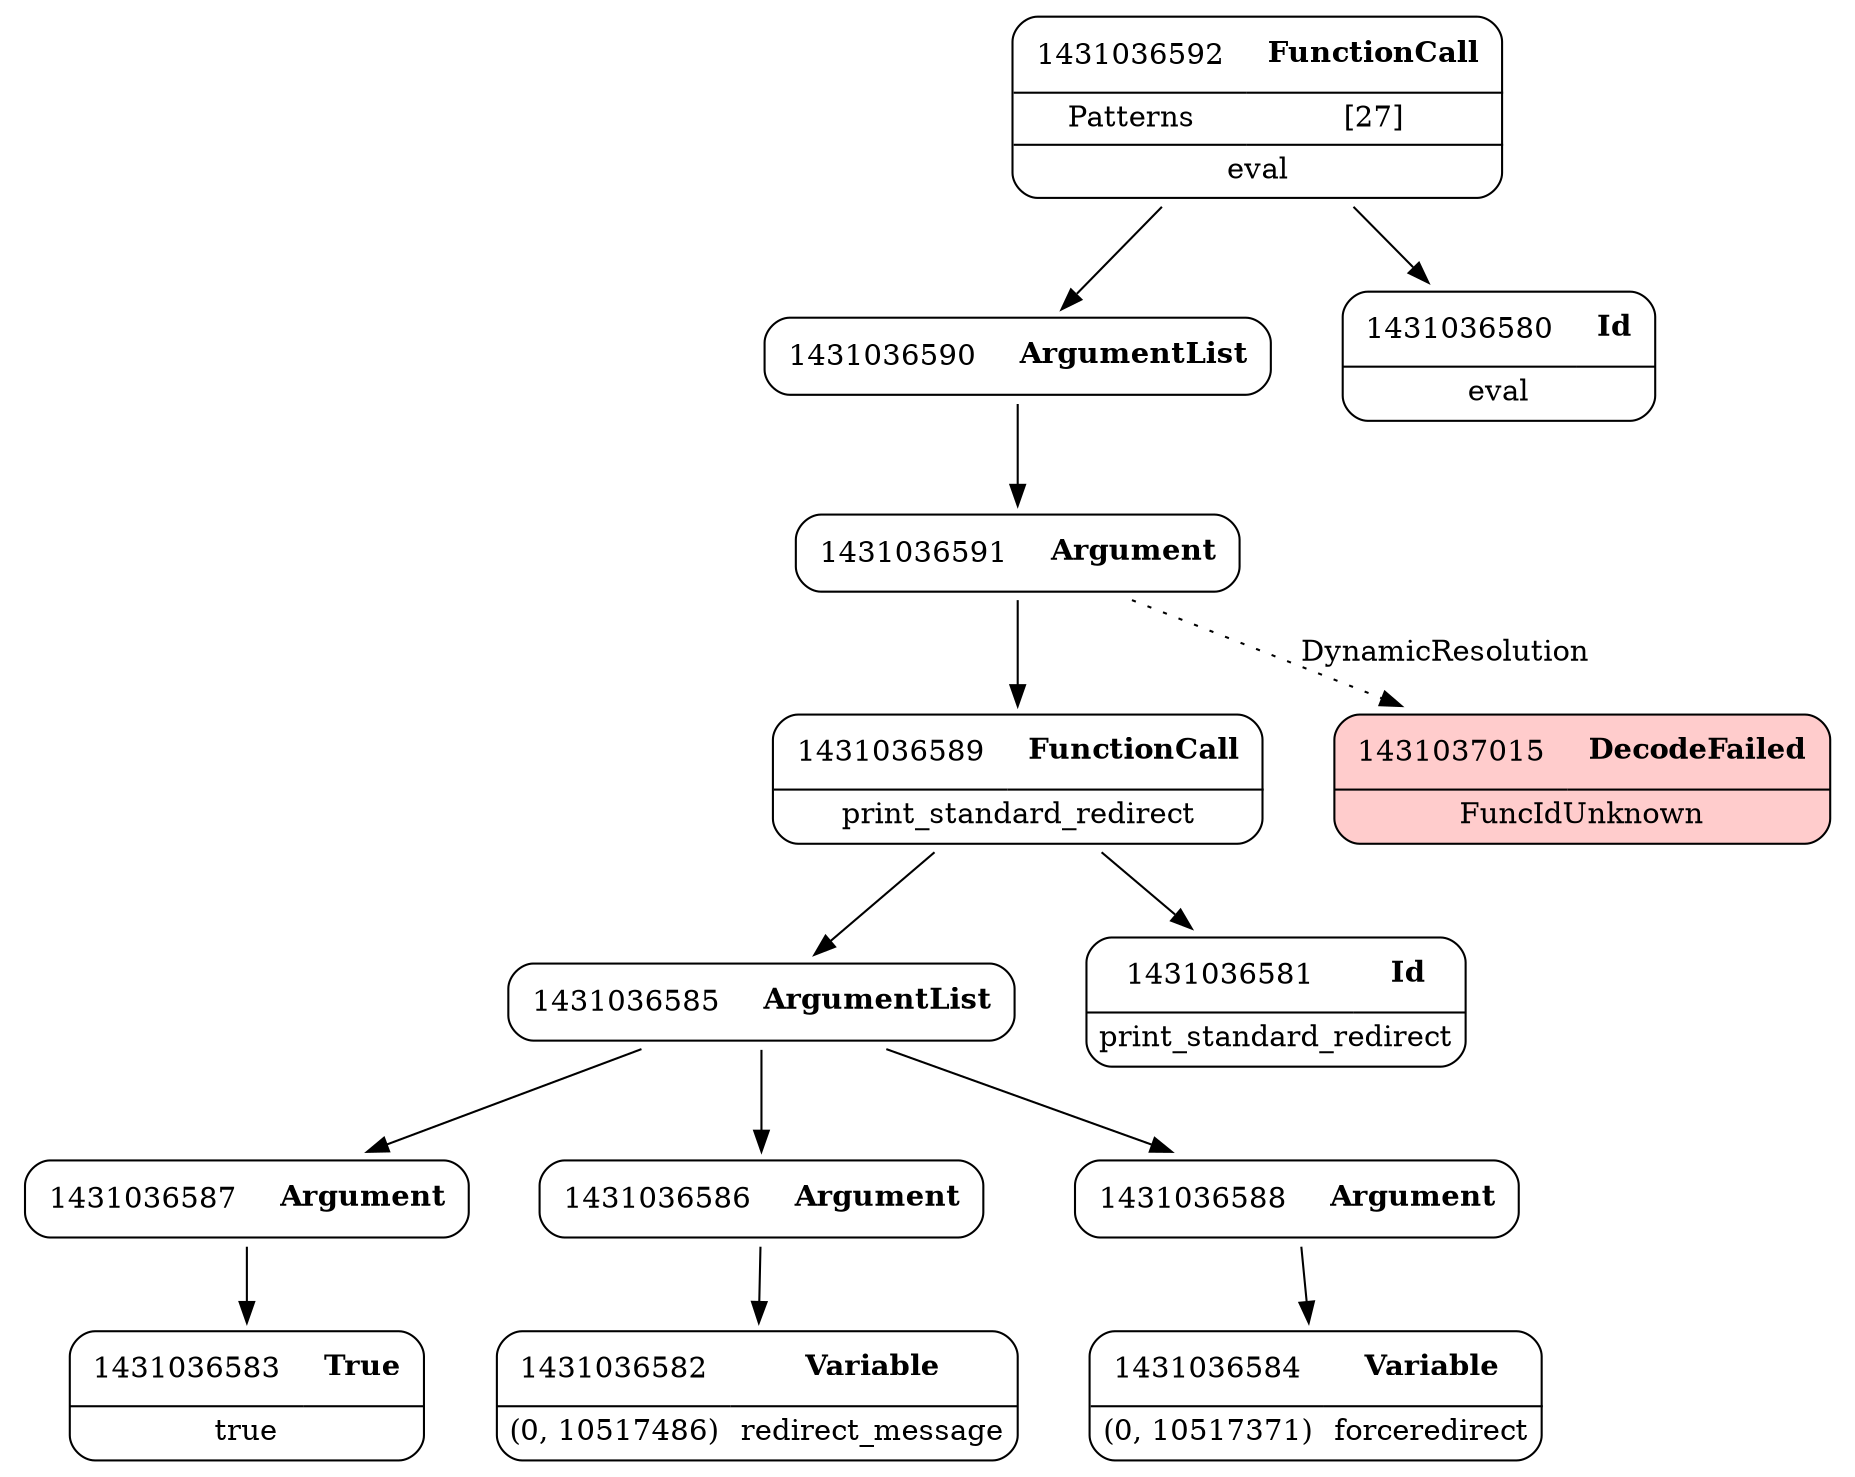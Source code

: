 digraph ast {
node [shape=none];
1431036587 [label=<<TABLE border='1' cellspacing='0' cellpadding='10' style='rounded' ><TR><TD border='0'>1431036587</TD><TD border='0'><B>Argument</B></TD></TR></TABLE>>];
1431036587 -> 1431036583 [weight=2];
1431036586 [label=<<TABLE border='1' cellspacing='0' cellpadding='10' style='rounded' ><TR><TD border='0'>1431036586</TD><TD border='0'><B>Argument</B></TD></TR></TABLE>>];
1431036586 -> 1431036582 [weight=2];
1431036585 [label=<<TABLE border='1' cellspacing='0' cellpadding='10' style='rounded' ><TR><TD border='0'>1431036585</TD><TD border='0'><B>ArgumentList</B></TD></TR></TABLE>>];
1431036585 -> 1431036586 [weight=2];
1431036585 -> 1431036587 [weight=2];
1431036585 -> 1431036588 [weight=2];
1431036584 [label=<<TABLE border='1' cellspacing='0' cellpadding='10' style='rounded' ><TR><TD border='0'>1431036584</TD><TD border='0'><B>Variable</B></TD></TR><HR/><TR><TD border='0' cellpadding='5'>(0, 10517371)</TD><TD border='0' cellpadding='5'>forceredirect</TD></TR></TABLE>>];
1431036591 [label=<<TABLE border='1' cellspacing='0' cellpadding='10' style='rounded' ><TR><TD border='0'>1431036591</TD><TD border='0'><B>Argument</B></TD></TR></TABLE>>];
1431036591 -> 1431036589 [weight=2];
1431036591 -> 1431037015 [style=dotted,label=DynamicResolution];
1431036590 [label=<<TABLE border='1' cellspacing='0' cellpadding='10' style='rounded' ><TR><TD border='0'>1431036590</TD><TD border='0'><B>ArgumentList</B></TD></TR></TABLE>>];
1431036590 -> 1431036591 [weight=2];
1431036589 [label=<<TABLE border='1' cellspacing='0' cellpadding='10' style='rounded' ><TR><TD border='0'>1431036589</TD><TD border='0'><B>FunctionCall</B></TD></TR><HR/><TR><TD border='0' cellpadding='5' colspan='2'>print_standard_redirect</TD></TR></TABLE>>];
1431036589 -> 1431036581 [weight=2];
1431036589 -> 1431036585 [weight=2];
1431036588 [label=<<TABLE border='1' cellspacing='0' cellpadding='10' style='rounded' ><TR><TD border='0'>1431036588</TD><TD border='0'><B>Argument</B></TD></TR></TABLE>>];
1431036588 -> 1431036584 [weight=2];
1431036583 [label=<<TABLE border='1' cellspacing='0' cellpadding='10' style='rounded' ><TR><TD border='0'>1431036583</TD><TD border='0'><B>True</B></TD></TR><HR/><TR><TD border='0' cellpadding='5' colspan='2'>true</TD></TR></TABLE>>];
1431036582 [label=<<TABLE border='1' cellspacing='0' cellpadding='10' style='rounded' ><TR><TD border='0'>1431036582</TD><TD border='0'><B>Variable</B></TD></TR><HR/><TR><TD border='0' cellpadding='5'>(0, 10517486)</TD><TD border='0' cellpadding='5'>redirect_message</TD></TR></TABLE>>];
1431036581 [label=<<TABLE border='1' cellspacing='0' cellpadding='10' style='rounded' ><TR><TD border='0'>1431036581</TD><TD border='0'><B>Id</B></TD></TR><HR/><TR><TD border='0' cellpadding='5' colspan='2'>print_standard_redirect</TD></TR></TABLE>>];
1431036580 [label=<<TABLE border='1' cellspacing='0' cellpadding='10' style='rounded' ><TR><TD border='0'>1431036580</TD><TD border='0'><B>Id</B></TD></TR><HR/><TR><TD border='0' cellpadding='5' colspan='2'>eval</TD></TR></TABLE>>];
1431036592 [label=<<TABLE border='1' cellspacing='0' cellpadding='10' style='rounded' ><TR><TD border='0'>1431036592</TD><TD border='0'><B>FunctionCall</B></TD></TR><HR/><TR><TD border='0' cellpadding='5'>Patterns</TD><TD border='0' cellpadding='5'>[27]</TD></TR><HR/><TR><TD border='0' cellpadding='5' colspan='2'>eval</TD></TR></TABLE>>];
1431036592 -> 1431036580 [weight=2];
1431036592 -> 1431036590 [weight=2];
1431037015 [label=<<TABLE border='1' cellspacing='0' cellpadding='10' style='rounded' bgcolor='#FFCCCC' ><TR><TD border='0'>1431037015</TD><TD border='0'><B>DecodeFailed</B></TD></TR><HR/><TR><TD border='0' cellpadding='5' colspan='2'>FuncIdUnknown</TD></TR></TABLE>>];
}
